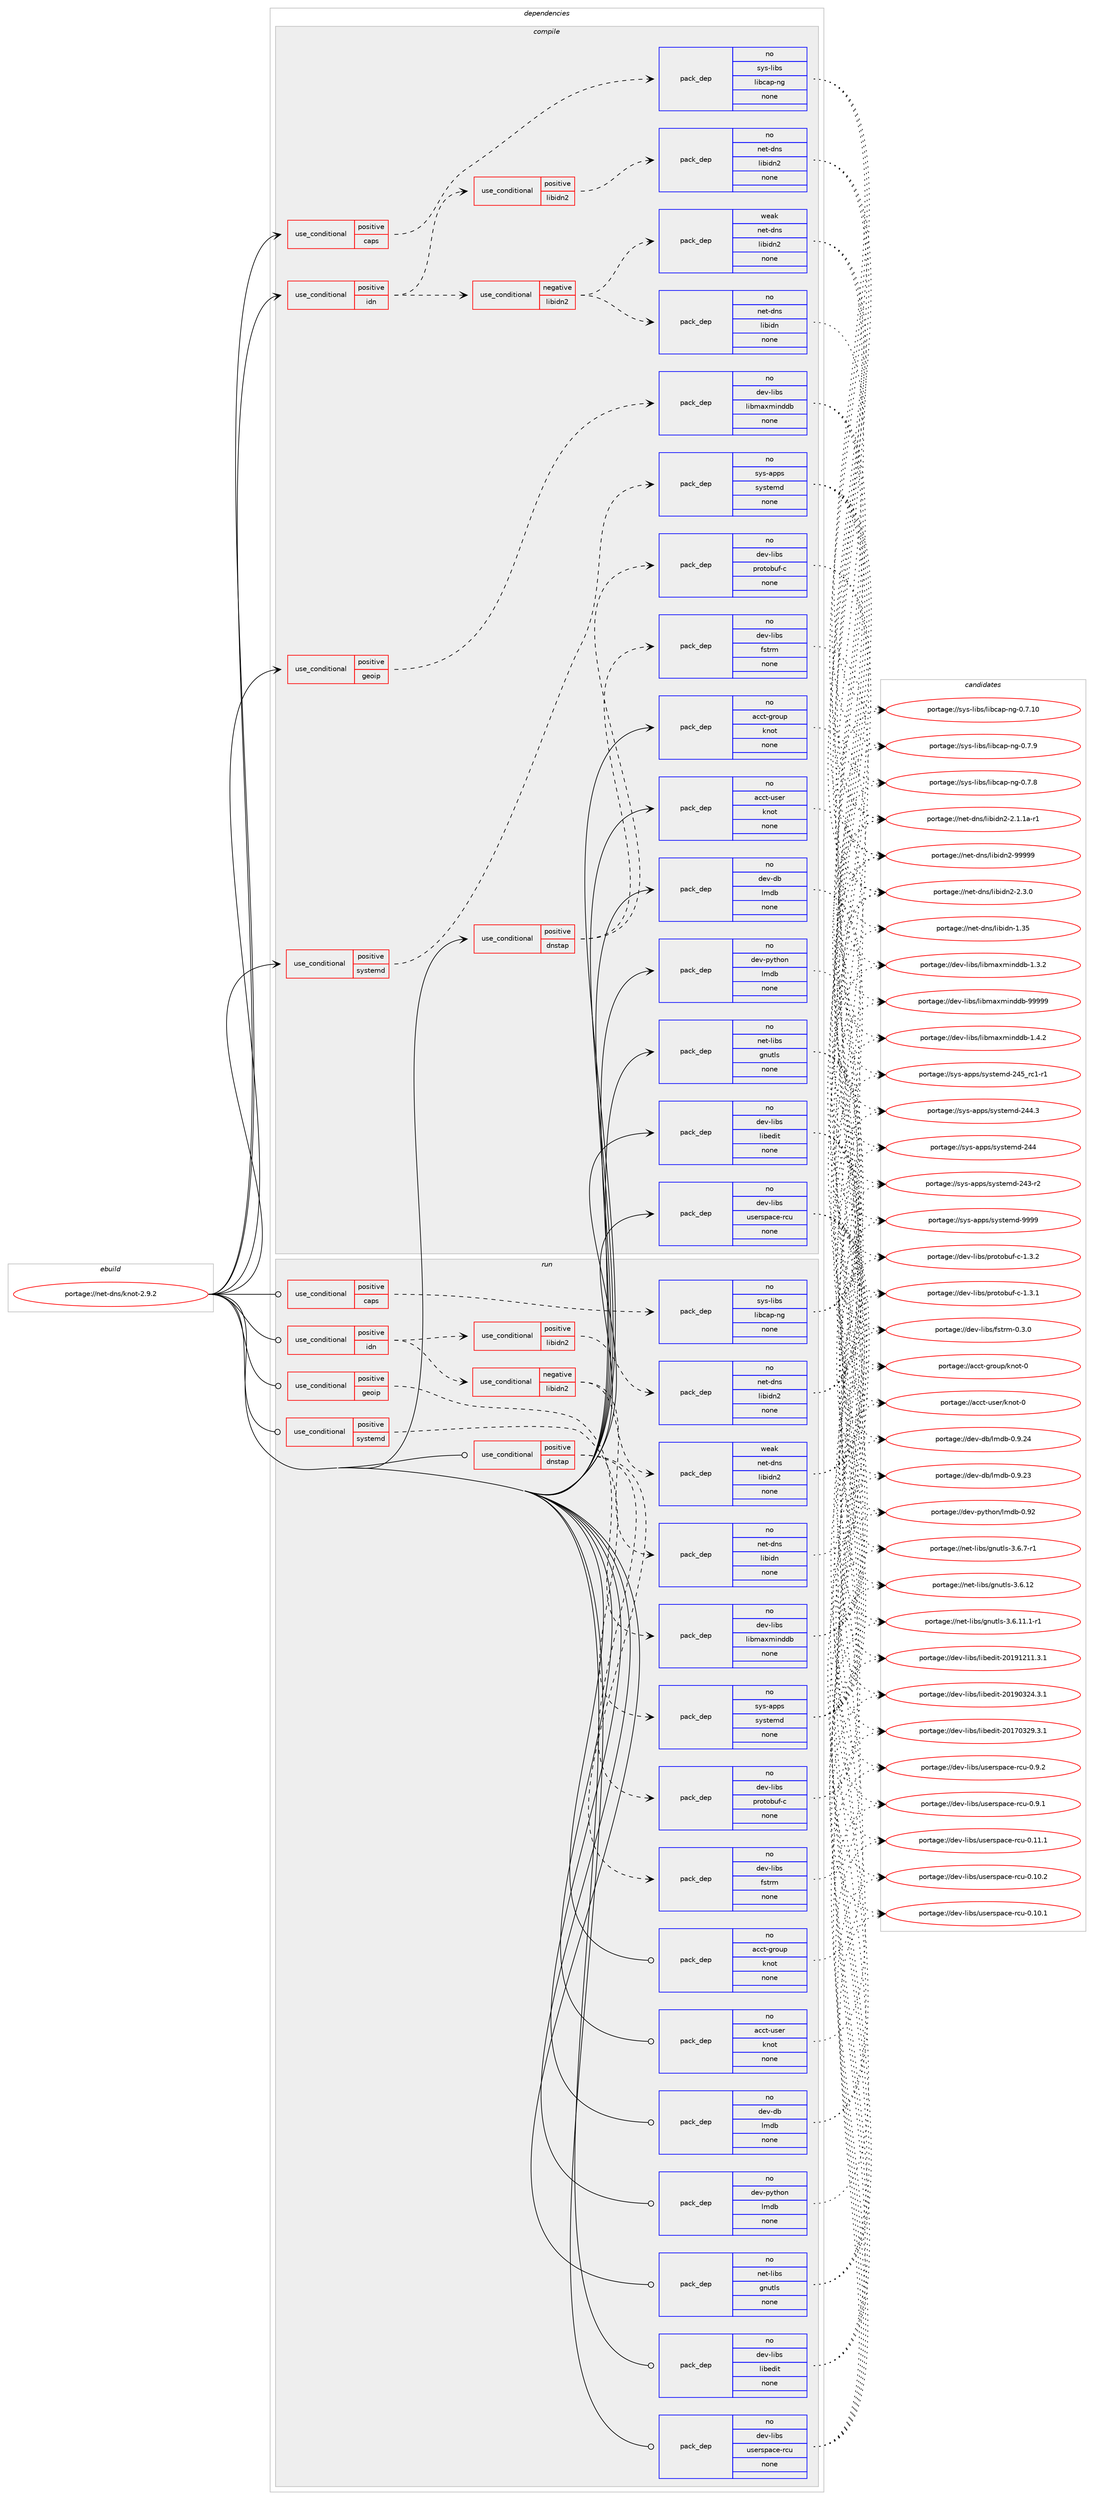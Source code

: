 digraph prolog {

# *************
# Graph options
# *************

newrank=true;
concentrate=true;
compound=true;
graph [rankdir=LR,fontname=Helvetica,fontsize=10,ranksep=1.5];#, ranksep=2.5, nodesep=0.2];
edge  [arrowhead=vee];
node  [fontname=Helvetica,fontsize=10];

# **********
# The ebuild
# **********

subgraph cluster_leftcol {
color=gray;
rank=same;
label=<<i>ebuild</i>>;
id [label="portage://net-dns/knot-2.9.2", color=red, width=4, href="../net-dns/knot-2.9.2.svg"];
}

# ****************
# The dependencies
# ****************

subgraph cluster_midcol {
color=gray;
label=<<i>dependencies</i>>;
subgraph cluster_compile {
fillcolor="#eeeeee";
style=filled;
label=<<i>compile</i>>;
subgraph cond22772 {
dependency99898 [label=<<TABLE BORDER="0" CELLBORDER="1" CELLSPACING="0" CELLPADDING="4"><TR><TD ROWSPAN="3" CELLPADDING="10">use_conditional</TD></TR><TR><TD>positive</TD></TR><TR><TD>caps</TD></TR></TABLE>>, shape=none, color=red];
subgraph pack75272 {
dependency99899 [label=<<TABLE BORDER="0" CELLBORDER="1" CELLSPACING="0" CELLPADDING="4" WIDTH="220"><TR><TD ROWSPAN="6" CELLPADDING="30">pack_dep</TD></TR><TR><TD WIDTH="110">no</TD></TR><TR><TD>sys-libs</TD></TR><TR><TD>libcap-ng</TD></TR><TR><TD>none</TD></TR><TR><TD></TD></TR></TABLE>>, shape=none, color=blue];
}
dependency99898:e -> dependency99899:w [weight=20,style="dashed",arrowhead="vee"];
}
id:e -> dependency99898:w [weight=20,style="solid",arrowhead="vee"];
subgraph cond22773 {
dependency99900 [label=<<TABLE BORDER="0" CELLBORDER="1" CELLSPACING="0" CELLPADDING="4"><TR><TD ROWSPAN="3" CELLPADDING="10">use_conditional</TD></TR><TR><TD>positive</TD></TR><TR><TD>dnstap</TD></TR></TABLE>>, shape=none, color=red];
subgraph pack75273 {
dependency99901 [label=<<TABLE BORDER="0" CELLBORDER="1" CELLSPACING="0" CELLPADDING="4" WIDTH="220"><TR><TD ROWSPAN="6" CELLPADDING="30">pack_dep</TD></TR><TR><TD WIDTH="110">no</TD></TR><TR><TD>dev-libs</TD></TR><TR><TD>fstrm</TD></TR><TR><TD>none</TD></TR><TR><TD></TD></TR></TABLE>>, shape=none, color=blue];
}
dependency99900:e -> dependency99901:w [weight=20,style="dashed",arrowhead="vee"];
subgraph pack75274 {
dependency99902 [label=<<TABLE BORDER="0" CELLBORDER="1" CELLSPACING="0" CELLPADDING="4" WIDTH="220"><TR><TD ROWSPAN="6" CELLPADDING="30">pack_dep</TD></TR><TR><TD WIDTH="110">no</TD></TR><TR><TD>dev-libs</TD></TR><TR><TD>protobuf-c</TD></TR><TR><TD>none</TD></TR><TR><TD></TD></TR></TABLE>>, shape=none, color=blue];
}
dependency99900:e -> dependency99902:w [weight=20,style="dashed",arrowhead="vee"];
}
id:e -> dependency99900:w [weight=20,style="solid",arrowhead="vee"];
subgraph cond22774 {
dependency99903 [label=<<TABLE BORDER="0" CELLBORDER="1" CELLSPACING="0" CELLPADDING="4"><TR><TD ROWSPAN="3" CELLPADDING="10">use_conditional</TD></TR><TR><TD>positive</TD></TR><TR><TD>geoip</TD></TR></TABLE>>, shape=none, color=red];
subgraph pack75275 {
dependency99904 [label=<<TABLE BORDER="0" CELLBORDER="1" CELLSPACING="0" CELLPADDING="4" WIDTH="220"><TR><TD ROWSPAN="6" CELLPADDING="30">pack_dep</TD></TR><TR><TD WIDTH="110">no</TD></TR><TR><TD>dev-libs</TD></TR><TR><TD>libmaxminddb</TD></TR><TR><TD>none</TD></TR><TR><TD></TD></TR></TABLE>>, shape=none, color=blue];
}
dependency99903:e -> dependency99904:w [weight=20,style="dashed",arrowhead="vee"];
}
id:e -> dependency99903:w [weight=20,style="solid",arrowhead="vee"];
subgraph cond22775 {
dependency99905 [label=<<TABLE BORDER="0" CELLBORDER="1" CELLSPACING="0" CELLPADDING="4"><TR><TD ROWSPAN="3" CELLPADDING="10">use_conditional</TD></TR><TR><TD>positive</TD></TR><TR><TD>idn</TD></TR></TABLE>>, shape=none, color=red];
subgraph cond22776 {
dependency99906 [label=<<TABLE BORDER="0" CELLBORDER="1" CELLSPACING="0" CELLPADDING="4"><TR><TD ROWSPAN="3" CELLPADDING="10">use_conditional</TD></TR><TR><TD>negative</TD></TR><TR><TD>libidn2</TD></TR></TABLE>>, shape=none, color=red];
subgraph pack75276 {
dependency99907 [label=<<TABLE BORDER="0" CELLBORDER="1" CELLSPACING="0" CELLPADDING="4" WIDTH="220"><TR><TD ROWSPAN="6" CELLPADDING="30">pack_dep</TD></TR><TR><TD WIDTH="110">no</TD></TR><TR><TD>net-dns</TD></TR><TR><TD>libidn</TD></TR><TR><TD>none</TD></TR><TR><TD></TD></TR></TABLE>>, shape=none, color=blue];
}
dependency99906:e -> dependency99907:w [weight=20,style="dashed",arrowhead="vee"];
subgraph pack75277 {
dependency99908 [label=<<TABLE BORDER="0" CELLBORDER="1" CELLSPACING="0" CELLPADDING="4" WIDTH="220"><TR><TD ROWSPAN="6" CELLPADDING="30">pack_dep</TD></TR><TR><TD WIDTH="110">weak</TD></TR><TR><TD>net-dns</TD></TR><TR><TD>libidn2</TD></TR><TR><TD>none</TD></TR><TR><TD></TD></TR></TABLE>>, shape=none, color=blue];
}
dependency99906:e -> dependency99908:w [weight=20,style="dashed",arrowhead="vee"];
}
dependency99905:e -> dependency99906:w [weight=20,style="dashed",arrowhead="vee"];
subgraph cond22777 {
dependency99909 [label=<<TABLE BORDER="0" CELLBORDER="1" CELLSPACING="0" CELLPADDING="4"><TR><TD ROWSPAN="3" CELLPADDING="10">use_conditional</TD></TR><TR><TD>positive</TD></TR><TR><TD>libidn2</TD></TR></TABLE>>, shape=none, color=red];
subgraph pack75278 {
dependency99910 [label=<<TABLE BORDER="0" CELLBORDER="1" CELLSPACING="0" CELLPADDING="4" WIDTH="220"><TR><TD ROWSPAN="6" CELLPADDING="30">pack_dep</TD></TR><TR><TD WIDTH="110">no</TD></TR><TR><TD>net-dns</TD></TR><TR><TD>libidn2</TD></TR><TR><TD>none</TD></TR><TR><TD></TD></TR></TABLE>>, shape=none, color=blue];
}
dependency99909:e -> dependency99910:w [weight=20,style="dashed",arrowhead="vee"];
}
dependency99905:e -> dependency99909:w [weight=20,style="dashed",arrowhead="vee"];
}
id:e -> dependency99905:w [weight=20,style="solid",arrowhead="vee"];
subgraph cond22778 {
dependency99911 [label=<<TABLE BORDER="0" CELLBORDER="1" CELLSPACING="0" CELLPADDING="4"><TR><TD ROWSPAN="3" CELLPADDING="10">use_conditional</TD></TR><TR><TD>positive</TD></TR><TR><TD>systemd</TD></TR></TABLE>>, shape=none, color=red];
subgraph pack75279 {
dependency99912 [label=<<TABLE BORDER="0" CELLBORDER="1" CELLSPACING="0" CELLPADDING="4" WIDTH="220"><TR><TD ROWSPAN="6" CELLPADDING="30">pack_dep</TD></TR><TR><TD WIDTH="110">no</TD></TR><TR><TD>sys-apps</TD></TR><TR><TD>systemd</TD></TR><TR><TD>none</TD></TR><TR><TD></TD></TR></TABLE>>, shape=none, color=blue];
}
dependency99911:e -> dependency99912:w [weight=20,style="dashed",arrowhead="vee"];
}
id:e -> dependency99911:w [weight=20,style="solid",arrowhead="vee"];
subgraph pack75280 {
dependency99913 [label=<<TABLE BORDER="0" CELLBORDER="1" CELLSPACING="0" CELLPADDING="4" WIDTH="220"><TR><TD ROWSPAN="6" CELLPADDING="30">pack_dep</TD></TR><TR><TD WIDTH="110">no</TD></TR><TR><TD>acct-group</TD></TR><TR><TD>knot</TD></TR><TR><TD>none</TD></TR><TR><TD></TD></TR></TABLE>>, shape=none, color=blue];
}
id:e -> dependency99913:w [weight=20,style="solid",arrowhead="vee"];
subgraph pack75281 {
dependency99914 [label=<<TABLE BORDER="0" CELLBORDER="1" CELLSPACING="0" CELLPADDING="4" WIDTH="220"><TR><TD ROWSPAN="6" CELLPADDING="30">pack_dep</TD></TR><TR><TD WIDTH="110">no</TD></TR><TR><TD>acct-user</TD></TR><TR><TD>knot</TD></TR><TR><TD>none</TD></TR><TR><TD></TD></TR></TABLE>>, shape=none, color=blue];
}
id:e -> dependency99914:w [weight=20,style="solid",arrowhead="vee"];
subgraph pack75282 {
dependency99915 [label=<<TABLE BORDER="0" CELLBORDER="1" CELLSPACING="0" CELLPADDING="4" WIDTH="220"><TR><TD ROWSPAN="6" CELLPADDING="30">pack_dep</TD></TR><TR><TD WIDTH="110">no</TD></TR><TR><TD>dev-db</TD></TR><TR><TD>lmdb</TD></TR><TR><TD>none</TD></TR><TR><TD></TD></TR></TABLE>>, shape=none, color=blue];
}
id:e -> dependency99915:w [weight=20,style="solid",arrowhead="vee"];
subgraph pack75283 {
dependency99916 [label=<<TABLE BORDER="0" CELLBORDER="1" CELLSPACING="0" CELLPADDING="4" WIDTH="220"><TR><TD ROWSPAN="6" CELLPADDING="30">pack_dep</TD></TR><TR><TD WIDTH="110">no</TD></TR><TR><TD>dev-libs</TD></TR><TR><TD>libedit</TD></TR><TR><TD>none</TD></TR><TR><TD></TD></TR></TABLE>>, shape=none, color=blue];
}
id:e -> dependency99916:w [weight=20,style="solid",arrowhead="vee"];
subgraph pack75284 {
dependency99917 [label=<<TABLE BORDER="0" CELLBORDER="1" CELLSPACING="0" CELLPADDING="4" WIDTH="220"><TR><TD ROWSPAN="6" CELLPADDING="30">pack_dep</TD></TR><TR><TD WIDTH="110">no</TD></TR><TR><TD>dev-libs</TD></TR><TR><TD>userspace-rcu</TD></TR><TR><TD>none</TD></TR><TR><TD></TD></TR></TABLE>>, shape=none, color=blue];
}
id:e -> dependency99917:w [weight=20,style="solid",arrowhead="vee"];
subgraph pack75285 {
dependency99918 [label=<<TABLE BORDER="0" CELLBORDER="1" CELLSPACING="0" CELLPADDING="4" WIDTH="220"><TR><TD ROWSPAN="6" CELLPADDING="30">pack_dep</TD></TR><TR><TD WIDTH="110">no</TD></TR><TR><TD>dev-python</TD></TR><TR><TD>lmdb</TD></TR><TR><TD>none</TD></TR><TR><TD></TD></TR></TABLE>>, shape=none, color=blue];
}
id:e -> dependency99918:w [weight=20,style="solid",arrowhead="vee"];
subgraph pack75286 {
dependency99919 [label=<<TABLE BORDER="0" CELLBORDER="1" CELLSPACING="0" CELLPADDING="4" WIDTH="220"><TR><TD ROWSPAN="6" CELLPADDING="30">pack_dep</TD></TR><TR><TD WIDTH="110">no</TD></TR><TR><TD>net-libs</TD></TR><TR><TD>gnutls</TD></TR><TR><TD>none</TD></TR><TR><TD></TD></TR></TABLE>>, shape=none, color=blue];
}
id:e -> dependency99919:w [weight=20,style="solid",arrowhead="vee"];
}
subgraph cluster_compileandrun {
fillcolor="#eeeeee";
style=filled;
label=<<i>compile and run</i>>;
}
subgraph cluster_run {
fillcolor="#eeeeee";
style=filled;
label=<<i>run</i>>;
subgraph cond22779 {
dependency99920 [label=<<TABLE BORDER="0" CELLBORDER="1" CELLSPACING="0" CELLPADDING="4"><TR><TD ROWSPAN="3" CELLPADDING="10">use_conditional</TD></TR><TR><TD>positive</TD></TR><TR><TD>caps</TD></TR></TABLE>>, shape=none, color=red];
subgraph pack75287 {
dependency99921 [label=<<TABLE BORDER="0" CELLBORDER="1" CELLSPACING="0" CELLPADDING="4" WIDTH="220"><TR><TD ROWSPAN="6" CELLPADDING="30">pack_dep</TD></TR><TR><TD WIDTH="110">no</TD></TR><TR><TD>sys-libs</TD></TR><TR><TD>libcap-ng</TD></TR><TR><TD>none</TD></TR><TR><TD></TD></TR></TABLE>>, shape=none, color=blue];
}
dependency99920:e -> dependency99921:w [weight=20,style="dashed",arrowhead="vee"];
}
id:e -> dependency99920:w [weight=20,style="solid",arrowhead="odot"];
subgraph cond22780 {
dependency99922 [label=<<TABLE BORDER="0" CELLBORDER="1" CELLSPACING="0" CELLPADDING="4"><TR><TD ROWSPAN="3" CELLPADDING="10">use_conditional</TD></TR><TR><TD>positive</TD></TR><TR><TD>dnstap</TD></TR></TABLE>>, shape=none, color=red];
subgraph pack75288 {
dependency99923 [label=<<TABLE BORDER="0" CELLBORDER="1" CELLSPACING="0" CELLPADDING="4" WIDTH="220"><TR><TD ROWSPAN="6" CELLPADDING="30">pack_dep</TD></TR><TR><TD WIDTH="110">no</TD></TR><TR><TD>dev-libs</TD></TR><TR><TD>fstrm</TD></TR><TR><TD>none</TD></TR><TR><TD></TD></TR></TABLE>>, shape=none, color=blue];
}
dependency99922:e -> dependency99923:w [weight=20,style="dashed",arrowhead="vee"];
subgraph pack75289 {
dependency99924 [label=<<TABLE BORDER="0" CELLBORDER="1" CELLSPACING="0" CELLPADDING="4" WIDTH="220"><TR><TD ROWSPAN="6" CELLPADDING="30">pack_dep</TD></TR><TR><TD WIDTH="110">no</TD></TR><TR><TD>dev-libs</TD></TR><TR><TD>protobuf-c</TD></TR><TR><TD>none</TD></TR><TR><TD></TD></TR></TABLE>>, shape=none, color=blue];
}
dependency99922:e -> dependency99924:w [weight=20,style="dashed",arrowhead="vee"];
}
id:e -> dependency99922:w [weight=20,style="solid",arrowhead="odot"];
subgraph cond22781 {
dependency99925 [label=<<TABLE BORDER="0" CELLBORDER="1" CELLSPACING="0" CELLPADDING="4"><TR><TD ROWSPAN="3" CELLPADDING="10">use_conditional</TD></TR><TR><TD>positive</TD></TR><TR><TD>geoip</TD></TR></TABLE>>, shape=none, color=red];
subgraph pack75290 {
dependency99926 [label=<<TABLE BORDER="0" CELLBORDER="1" CELLSPACING="0" CELLPADDING="4" WIDTH="220"><TR><TD ROWSPAN="6" CELLPADDING="30">pack_dep</TD></TR><TR><TD WIDTH="110">no</TD></TR><TR><TD>dev-libs</TD></TR><TR><TD>libmaxminddb</TD></TR><TR><TD>none</TD></TR><TR><TD></TD></TR></TABLE>>, shape=none, color=blue];
}
dependency99925:e -> dependency99926:w [weight=20,style="dashed",arrowhead="vee"];
}
id:e -> dependency99925:w [weight=20,style="solid",arrowhead="odot"];
subgraph cond22782 {
dependency99927 [label=<<TABLE BORDER="0" CELLBORDER="1" CELLSPACING="0" CELLPADDING="4"><TR><TD ROWSPAN="3" CELLPADDING="10">use_conditional</TD></TR><TR><TD>positive</TD></TR><TR><TD>idn</TD></TR></TABLE>>, shape=none, color=red];
subgraph cond22783 {
dependency99928 [label=<<TABLE BORDER="0" CELLBORDER="1" CELLSPACING="0" CELLPADDING="4"><TR><TD ROWSPAN="3" CELLPADDING="10">use_conditional</TD></TR><TR><TD>negative</TD></TR><TR><TD>libidn2</TD></TR></TABLE>>, shape=none, color=red];
subgraph pack75291 {
dependency99929 [label=<<TABLE BORDER="0" CELLBORDER="1" CELLSPACING="0" CELLPADDING="4" WIDTH="220"><TR><TD ROWSPAN="6" CELLPADDING="30">pack_dep</TD></TR><TR><TD WIDTH="110">no</TD></TR><TR><TD>net-dns</TD></TR><TR><TD>libidn</TD></TR><TR><TD>none</TD></TR><TR><TD></TD></TR></TABLE>>, shape=none, color=blue];
}
dependency99928:e -> dependency99929:w [weight=20,style="dashed",arrowhead="vee"];
subgraph pack75292 {
dependency99930 [label=<<TABLE BORDER="0" CELLBORDER="1" CELLSPACING="0" CELLPADDING="4" WIDTH="220"><TR><TD ROWSPAN="6" CELLPADDING="30">pack_dep</TD></TR><TR><TD WIDTH="110">weak</TD></TR><TR><TD>net-dns</TD></TR><TR><TD>libidn2</TD></TR><TR><TD>none</TD></TR><TR><TD></TD></TR></TABLE>>, shape=none, color=blue];
}
dependency99928:e -> dependency99930:w [weight=20,style="dashed",arrowhead="vee"];
}
dependency99927:e -> dependency99928:w [weight=20,style="dashed",arrowhead="vee"];
subgraph cond22784 {
dependency99931 [label=<<TABLE BORDER="0" CELLBORDER="1" CELLSPACING="0" CELLPADDING="4"><TR><TD ROWSPAN="3" CELLPADDING="10">use_conditional</TD></TR><TR><TD>positive</TD></TR><TR><TD>libidn2</TD></TR></TABLE>>, shape=none, color=red];
subgraph pack75293 {
dependency99932 [label=<<TABLE BORDER="0" CELLBORDER="1" CELLSPACING="0" CELLPADDING="4" WIDTH="220"><TR><TD ROWSPAN="6" CELLPADDING="30">pack_dep</TD></TR><TR><TD WIDTH="110">no</TD></TR><TR><TD>net-dns</TD></TR><TR><TD>libidn2</TD></TR><TR><TD>none</TD></TR><TR><TD></TD></TR></TABLE>>, shape=none, color=blue];
}
dependency99931:e -> dependency99932:w [weight=20,style="dashed",arrowhead="vee"];
}
dependency99927:e -> dependency99931:w [weight=20,style="dashed",arrowhead="vee"];
}
id:e -> dependency99927:w [weight=20,style="solid",arrowhead="odot"];
subgraph cond22785 {
dependency99933 [label=<<TABLE BORDER="0" CELLBORDER="1" CELLSPACING="0" CELLPADDING="4"><TR><TD ROWSPAN="3" CELLPADDING="10">use_conditional</TD></TR><TR><TD>positive</TD></TR><TR><TD>systemd</TD></TR></TABLE>>, shape=none, color=red];
subgraph pack75294 {
dependency99934 [label=<<TABLE BORDER="0" CELLBORDER="1" CELLSPACING="0" CELLPADDING="4" WIDTH="220"><TR><TD ROWSPAN="6" CELLPADDING="30">pack_dep</TD></TR><TR><TD WIDTH="110">no</TD></TR><TR><TD>sys-apps</TD></TR><TR><TD>systemd</TD></TR><TR><TD>none</TD></TR><TR><TD></TD></TR></TABLE>>, shape=none, color=blue];
}
dependency99933:e -> dependency99934:w [weight=20,style="dashed",arrowhead="vee"];
}
id:e -> dependency99933:w [weight=20,style="solid",arrowhead="odot"];
subgraph pack75295 {
dependency99935 [label=<<TABLE BORDER="0" CELLBORDER="1" CELLSPACING="0" CELLPADDING="4" WIDTH="220"><TR><TD ROWSPAN="6" CELLPADDING="30">pack_dep</TD></TR><TR><TD WIDTH="110">no</TD></TR><TR><TD>acct-group</TD></TR><TR><TD>knot</TD></TR><TR><TD>none</TD></TR><TR><TD></TD></TR></TABLE>>, shape=none, color=blue];
}
id:e -> dependency99935:w [weight=20,style="solid",arrowhead="odot"];
subgraph pack75296 {
dependency99936 [label=<<TABLE BORDER="0" CELLBORDER="1" CELLSPACING="0" CELLPADDING="4" WIDTH="220"><TR><TD ROWSPAN="6" CELLPADDING="30">pack_dep</TD></TR><TR><TD WIDTH="110">no</TD></TR><TR><TD>acct-user</TD></TR><TR><TD>knot</TD></TR><TR><TD>none</TD></TR><TR><TD></TD></TR></TABLE>>, shape=none, color=blue];
}
id:e -> dependency99936:w [weight=20,style="solid",arrowhead="odot"];
subgraph pack75297 {
dependency99937 [label=<<TABLE BORDER="0" CELLBORDER="1" CELLSPACING="0" CELLPADDING="4" WIDTH="220"><TR><TD ROWSPAN="6" CELLPADDING="30">pack_dep</TD></TR><TR><TD WIDTH="110">no</TD></TR><TR><TD>dev-db</TD></TR><TR><TD>lmdb</TD></TR><TR><TD>none</TD></TR><TR><TD></TD></TR></TABLE>>, shape=none, color=blue];
}
id:e -> dependency99937:w [weight=20,style="solid",arrowhead="odot"];
subgraph pack75298 {
dependency99938 [label=<<TABLE BORDER="0" CELLBORDER="1" CELLSPACING="0" CELLPADDING="4" WIDTH="220"><TR><TD ROWSPAN="6" CELLPADDING="30">pack_dep</TD></TR><TR><TD WIDTH="110">no</TD></TR><TR><TD>dev-libs</TD></TR><TR><TD>libedit</TD></TR><TR><TD>none</TD></TR><TR><TD></TD></TR></TABLE>>, shape=none, color=blue];
}
id:e -> dependency99938:w [weight=20,style="solid",arrowhead="odot"];
subgraph pack75299 {
dependency99939 [label=<<TABLE BORDER="0" CELLBORDER="1" CELLSPACING="0" CELLPADDING="4" WIDTH="220"><TR><TD ROWSPAN="6" CELLPADDING="30">pack_dep</TD></TR><TR><TD WIDTH="110">no</TD></TR><TR><TD>dev-libs</TD></TR><TR><TD>userspace-rcu</TD></TR><TR><TD>none</TD></TR><TR><TD></TD></TR></TABLE>>, shape=none, color=blue];
}
id:e -> dependency99939:w [weight=20,style="solid",arrowhead="odot"];
subgraph pack75300 {
dependency99940 [label=<<TABLE BORDER="0" CELLBORDER="1" CELLSPACING="0" CELLPADDING="4" WIDTH="220"><TR><TD ROWSPAN="6" CELLPADDING="30">pack_dep</TD></TR><TR><TD WIDTH="110">no</TD></TR><TR><TD>dev-python</TD></TR><TR><TD>lmdb</TD></TR><TR><TD>none</TD></TR><TR><TD></TD></TR></TABLE>>, shape=none, color=blue];
}
id:e -> dependency99940:w [weight=20,style="solid",arrowhead="odot"];
subgraph pack75301 {
dependency99941 [label=<<TABLE BORDER="0" CELLBORDER="1" CELLSPACING="0" CELLPADDING="4" WIDTH="220"><TR><TD ROWSPAN="6" CELLPADDING="30">pack_dep</TD></TR><TR><TD WIDTH="110">no</TD></TR><TR><TD>net-libs</TD></TR><TR><TD>gnutls</TD></TR><TR><TD>none</TD></TR><TR><TD></TD></TR></TABLE>>, shape=none, color=blue];
}
id:e -> dependency99941:w [weight=20,style="solid",arrowhead="odot"];
}
}

# **************
# The candidates
# **************

subgraph cluster_choices {
rank=same;
color=gray;
label=<<i>candidates</i>>;

subgraph choice75272 {
color=black;
nodesep=1;
choice11512111545108105981154710810598999711245110103454846554657 [label="portage://sys-libs/libcap-ng-0.7.9", color=red, width=4,href="../sys-libs/libcap-ng-0.7.9.svg"];
choice11512111545108105981154710810598999711245110103454846554656 [label="portage://sys-libs/libcap-ng-0.7.8", color=red, width=4,href="../sys-libs/libcap-ng-0.7.8.svg"];
choice1151211154510810598115471081059899971124511010345484655464948 [label="portage://sys-libs/libcap-ng-0.7.10", color=red, width=4,href="../sys-libs/libcap-ng-0.7.10.svg"];
dependency99899:e -> choice11512111545108105981154710810598999711245110103454846554657:w [style=dotted,weight="100"];
dependency99899:e -> choice11512111545108105981154710810598999711245110103454846554656:w [style=dotted,weight="100"];
dependency99899:e -> choice1151211154510810598115471081059899971124511010345484655464948:w [style=dotted,weight="100"];
}
subgraph choice75273 {
color=black;
nodesep=1;
choice100101118451081059811547102115116114109454846514648 [label="portage://dev-libs/fstrm-0.3.0", color=red, width=4,href="../dev-libs/fstrm-0.3.0.svg"];
dependency99901:e -> choice100101118451081059811547102115116114109454846514648:w [style=dotted,weight="100"];
}
subgraph choice75274 {
color=black;
nodesep=1;
choice100101118451081059811547112114111116111981171024599454946514650 [label="portage://dev-libs/protobuf-c-1.3.2", color=red, width=4,href="../dev-libs/protobuf-c-1.3.2.svg"];
choice100101118451081059811547112114111116111981171024599454946514649 [label="portage://dev-libs/protobuf-c-1.3.1", color=red, width=4,href="../dev-libs/protobuf-c-1.3.1.svg"];
dependency99902:e -> choice100101118451081059811547112114111116111981171024599454946514650:w [style=dotted,weight="100"];
dependency99902:e -> choice100101118451081059811547112114111116111981171024599454946514649:w [style=dotted,weight="100"];
}
subgraph choice75275 {
color=black;
nodesep=1;
choice100101118451081059811547108105981099712010910511010010098455757575757 [label="portage://dev-libs/libmaxminddb-99999", color=red, width=4,href="../dev-libs/libmaxminddb-99999.svg"];
choice100101118451081059811547108105981099712010910511010010098454946524650 [label="portage://dev-libs/libmaxminddb-1.4.2", color=red, width=4,href="../dev-libs/libmaxminddb-1.4.2.svg"];
choice100101118451081059811547108105981099712010910511010010098454946514650 [label="portage://dev-libs/libmaxminddb-1.3.2", color=red, width=4,href="../dev-libs/libmaxminddb-1.3.2.svg"];
dependency99904:e -> choice100101118451081059811547108105981099712010910511010010098455757575757:w [style=dotted,weight="100"];
dependency99904:e -> choice100101118451081059811547108105981099712010910511010010098454946524650:w [style=dotted,weight="100"];
dependency99904:e -> choice100101118451081059811547108105981099712010910511010010098454946514650:w [style=dotted,weight="100"];
}
subgraph choice75276 {
color=black;
nodesep=1;
choice1101011164510011011547108105981051001104549465153 [label="portage://net-dns/libidn-1.35", color=red, width=4,href="../net-dns/libidn-1.35.svg"];
dependency99907:e -> choice1101011164510011011547108105981051001104549465153:w [style=dotted,weight="100"];
}
subgraph choice75277 {
color=black;
nodesep=1;
choice11010111645100110115471081059810510011050455757575757 [label="portage://net-dns/libidn2-99999", color=red, width=4,href="../net-dns/libidn2-99999.svg"];
choice11010111645100110115471081059810510011050455046514648 [label="portage://net-dns/libidn2-2.3.0", color=red, width=4,href="../net-dns/libidn2-2.3.0.svg"];
choice11010111645100110115471081059810510011050455046494649974511449 [label="portage://net-dns/libidn2-2.1.1a-r1", color=red, width=4,href="../net-dns/libidn2-2.1.1a-r1.svg"];
dependency99908:e -> choice11010111645100110115471081059810510011050455757575757:w [style=dotted,weight="100"];
dependency99908:e -> choice11010111645100110115471081059810510011050455046514648:w [style=dotted,weight="100"];
dependency99908:e -> choice11010111645100110115471081059810510011050455046494649974511449:w [style=dotted,weight="100"];
}
subgraph choice75278 {
color=black;
nodesep=1;
choice11010111645100110115471081059810510011050455757575757 [label="portage://net-dns/libidn2-99999", color=red, width=4,href="../net-dns/libidn2-99999.svg"];
choice11010111645100110115471081059810510011050455046514648 [label="portage://net-dns/libidn2-2.3.0", color=red, width=4,href="../net-dns/libidn2-2.3.0.svg"];
choice11010111645100110115471081059810510011050455046494649974511449 [label="portage://net-dns/libidn2-2.1.1a-r1", color=red, width=4,href="../net-dns/libidn2-2.1.1a-r1.svg"];
dependency99910:e -> choice11010111645100110115471081059810510011050455757575757:w [style=dotted,weight="100"];
dependency99910:e -> choice11010111645100110115471081059810510011050455046514648:w [style=dotted,weight="100"];
dependency99910:e -> choice11010111645100110115471081059810510011050455046494649974511449:w [style=dotted,weight="100"];
}
subgraph choice75279 {
color=black;
nodesep=1;
choice1151211154597112112115471151211151161011091004557575757 [label="portage://sys-apps/systemd-9999", color=red, width=4,href="../sys-apps/systemd-9999.svg"];
choice115121115459711211211547115121115116101109100455052539511499494511449 [label="portage://sys-apps/systemd-245_rc1-r1", color=red, width=4,href="../sys-apps/systemd-245_rc1-r1.svg"];
choice115121115459711211211547115121115116101109100455052524651 [label="portage://sys-apps/systemd-244.3", color=red, width=4,href="../sys-apps/systemd-244.3.svg"];
choice11512111545971121121154711512111511610110910045505252 [label="portage://sys-apps/systemd-244", color=red, width=4,href="../sys-apps/systemd-244.svg"];
choice115121115459711211211547115121115116101109100455052514511450 [label="portage://sys-apps/systemd-243-r2", color=red, width=4,href="../sys-apps/systemd-243-r2.svg"];
dependency99912:e -> choice1151211154597112112115471151211151161011091004557575757:w [style=dotted,weight="100"];
dependency99912:e -> choice115121115459711211211547115121115116101109100455052539511499494511449:w [style=dotted,weight="100"];
dependency99912:e -> choice115121115459711211211547115121115116101109100455052524651:w [style=dotted,weight="100"];
dependency99912:e -> choice11512111545971121121154711512111511610110910045505252:w [style=dotted,weight="100"];
dependency99912:e -> choice115121115459711211211547115121115116101109100455052514511450:w [style=dotted,weight="100"];
}
subgraph choice75280 {
color=black;
nodesep=1;
choice97999911645103114111117112471071101111164548 [label="portage://acct-group/knot-0", color=red, width=4,href="../acct-group/knot-0.svg"];
dependency99913:e -> choice97999911645103114111117112471071101111164548:w [style=dotted,weight="100"];
}
subgraph choice75281 {
color=black;
nodesep=1;
choice97999911645117115101114471071101111164548 [label="portage://acct-user/knot-0", color=red, width=4,href="../acct-user/knot-0.svg"];
dependency99914:e -> choice97999911645117115101114471071101111164548:w [style=dotted,weight="100"];
}
subgraph choice75282 {
color=black;
nodesep=1;
choice1001011184510098471081091009845484657465052 [label="portage://dev-db/lmdb-0.9.24", color=red, width=4,href="../dev-db/lmdb-0.9.24.svg"];
choice1001011184510098471081091009845484657465051 [label="portage://dev-db/lmdb-0.9.23", color=red, width=4,href="../dev-db/lmdb-0.9.23.svg"];
dependency99915:e -> choice1001011184510098471081091009845484657465052:w [style=dotted,weight="100"];
dependency99915:e -> choice1001011184510098471081091009845484657465051:w [style=dotted,weight="100"];
}
subgraph choice75283 {
color=black;
nodesep=1;
choice1001011184510810598115471081059810110010511645504849574950494946514649 [label="portage://dev-libs/libedit-20191211.3.1", color=red, width=4,href="../dev-libs/libedit-20191211.3.1.svg"];
choice1001011184510810598115471081059810110010511645504849574851505246514649 [label="portage://dev-libs/libedit-20190324.3.1", color=red, width=4,href="../dev-libs/libedit-20190324.3.1.svg"];
choice1001011184510810598115471081059810110010511645504849554851505746514649 [label="portage://dev-libs/libedit-20170329.3.1", color=red, width=4,href="../dev-libs/libedit-20170329.3.1.svg"];
dependency99916:e -> choice1001011184510810598115471081059810110010511645504849574950494946514649:w [style=dotted,weight="100"];
dependency99916:e -> choice1001011184510810598115471081059810110010511645504849574851505246514649:w [style=dotted,weight="100"];
dependency99916:e -> choice1001011184510810598115471081059810110010511645504849554851505746514649:w [style=dotted,weight="100"];
}
subgraph choice75284 {
color=black;
nodesep=1;
choice10010111845108105981154711711510111411511297991014511499117454846574650 [label="portage://dev-libs/userspace-rcu-0.9.2", color=red, width=4,href="../dev-libs/userspace-rcu-0.9.2.svg"];
choice10010111845108105981154711711510111411511297991014511499117454846574649 [label="portage://dev-libs/userspace-rcu-0.9.1", color=red, width=4,href="../dev-libs/userspace-rcu-0.9.1.svg"];
choice1001011184510810598115471171151011141151129799101451149911745484649494649 [label="portage://dev-libs/userspace-rcu-0.11.1", color=red, width=4,href="../dev-libs/userspace-rcu-0.11.1.svg"];
choice1001011184510810598115471171151011141151129799101451149911745484649484650 [label="portage://dev-libs/userspace-rcu-0.10.2", color=red, width=4,href="../dev-libs/userspace-rcu-0.10.2.svg"];
choice1001011184510810598115471171151011141151129799101451149911745484649484649 [label="portage://dev-libs/userspace-rcu-0.10.1", color=red, width=4,href="../dev-libs/userspace-rcu-0.10.1.svg"];
dependency99917:e -> choice10010111845108105981154711711510111411511297991014511499117454846574650:w [style=dotted,weight="100"];
dependency99917:e -> choice10010111845108105981154711711510111411511297991014511499117454846574649:w [style=dotted,weight="100"];
dependency99917:e -> choice1001011184510810598115471171151011141151129799101451149911745484649494649:w [style=dotted,weight="100"];
dependency99917:e -> choice1001011184510810598115471171151011141151129799101451149911745484649484650:w [style=dotted,weight="100"];
dependency99917:e -> choice1001011184510810598115471171151011141151129799101451149911745484649484649:w [style=dotted,weight="100"];
}
subgraph choice75285 {
color=black;
nodesep=1;
choice1001011184511212111610411111047108109100984548465750 [label="portage://dev-python/lmdb-0.92", color=red, width=4,href="../dev-python/lmdb-0.92.svg"];
dependency99918:e -> choice1001011184511212111610411111047108109100984548465750:w [style=dotted,weight="100"];
}
subgraph choice75286 {
color=black;
nodesep=1;
choice1101011164510810598115471031101171161081154551465446554511449 [label="portage://net-libs/gnutls-3.6.7-r1", color=red, width=4,href="../net-libs/gnutls-3.6.7-r1.svg"];
choice11010111645108105981154710311011711610811545514654464950 [label="portage://net-libs/gnutls-3.6.12", color=red, width=4,href="../net-libs/gnutls-3.6.12.svg"];
choice1101011164510810598115471031101171161081154551465446494946494511449 [label="portage://net-libs/gnutls-3.6.11.1-r1", color=red, width=4,href="../net-libs/gnutls-3.6.11.1-r1.svg"];
dependency99919:e -> choice1101011164510810598115471031101171161081154551465446554511449:w [style=dotted,weight="100"];
dependency99919:e -> choice11010111645108105981154710311011711610811545514654464950:w [style=dotted,weight="100"];
dependency99919:e -> choice1101011164510810598115471031101171161081154551465446494946494511449:w [style=dotted,weight="100"];
}
subgraph choice75287 {
color=black;
nodesep=1;
choice11512111545108105981154710810598999711245110103454846554657 [label="portage://sys-libs/libcap-ng-0.7.9", color=red, width=4,href="../sys-libs/libcap-ng-0.7.9.svg"];
choice11512111545108105981154710810598999711245110103454846554656 [label="portage://sys-libs/libcap-ng-0.7.8", color=red, width=4,href="../sys-libs/libcap-ng-0.7.8.svg"];
choice1151211154510810598115471081059899971124511010345484655464948 [label="portage://sys-libs/libcap-ng-0.7.10", color=red, width=4,href="../sys-libs/libcap-ng-0.7.10.svg"];
dependency99921:e -> choice11512111545108105981154710810598999711245110103454846554657:w [style=dotted,weight="100"];
dependency99921:e -> choice11512111545108105981154710810598999711245110103454846554656:w [style=dotted,weight="100"];
dependency99921:e -> choice1151211154510810598115471081059899971124511010345484655464948:w [style=dotted,weight="100"];
}
subgraph choice75288 {
color=black;
nodesep=1;
choice100101118451081059811547102115116114109454846514648 [label="portage://dev-libs/fstrm-0.3.0", color=red, width=4,href="../dev-libs/fstrm-0.3.0.svg"];
dependency99923:e -> choice100101118451081059811547102115116114109454846514648:w [style=dotted,weight="100"];
}
subgraph choice75289 {
color=black;
nodesep=1;
choice100101118451081059811547112114111116111981171024599454946514650 [label="portage://dev-libs/protobuf-c-1.3.2", color=red, width=4,href="../dev-libs/protobuf-c-1.3.2.svg"];
choice100101118451081059811547112114111116111981171024599454946514649 [label="portage://dev-libs/protobuf-c-1.3.1", color=red, width=4,href="../dev-libs/protobuf-c-1.3.1.svg"];
dependency99924:e -> choice100101118451081059811547112114111116111981171024599454946514650:w [style=dotted,weight="100"];
dependency99924:e -> choice100101118451081059811547112114111116111981171024599454946514649:w [style=dotted,weight="100"];
}
subgraph choice75290 {
color=black;
nodesep=1;
choice100101118451081059811547108105981099712010910511010010098455757575757 [label="portage://dev-libs/libmaxminddb-99999", color=red, width=4,href="../dev-libs/libmaxminddb-99999.svg"];
choice100101118451081059811547108105981099712010910511010010098454946524650 [label="portage://dev-libs/libmaxminddb-1.4.2", color=red, width=4,href="../dev-libs/libmaxminddb-1.4.2.svg"];
choice100101118451081059811547108105981099712010910511010010098454946514650 [label="portage://dev-libs/libmaxminddb-1.3.2", color=red, width=4,href="../dev-libs/libmaxminddb-1.3.2.svg"];
dependency99926:e -> choice100101118451081059811547108105981099712010910511010010098455757575757:w [style=dotted,weight="100"];
dependency99926:e -> choice100101118451081059811547108105981099712010910511010010098454946524650:w [style=dotted,weight="100"];
dependency99926:e -> choice100101118451081059811547108105981099712010910511010010098454946514650:w [style=dotted,weight="100"];
}
subgraph choice75291 {
color=black;
nodesep=1;
choice1101011164510011011547108105981051001104549465153 [label="portage://net-dns/libidn-1.35", color=red, width=4,href="../net-dns/libidn-1.35.svg"];
dependency99929:e -> choice1101011164510011011547108105981051001104549465153:w [style=dotted,weight="100"];
}
subgraph choice75292 {
color=black;
nodesep=1;
choice11010111645100110115471081059810510011050455757575757 [label="portage://net-dns/libidn2-99999", color=red, width=4,href="../net-dns/libidn2-99999.svg"];
choice11010111645100110115471081059810510011050455046514648 [label="portage://net-dns/libidn2-2.3.0", color=red, width=4,href="../net-dns/libidn2-2.3.0.svg"];
choice11010111645100110115471081059810510011050455046494649974511449 [label="portage://net-dns/libidn2-2.1.1a-r1", color=red, width=4,href="../net-dns/libidn2-2.1.1a-r1.svg"];
dependency99930:e -> choice11010111645100110115471081059810510011050455757575757:w [style=dotted,weight="100"];
dependency99930:e -> choice11010111645100110115471081059810510011050455046514648:w [style=dotted,weight="100"];
dependency99930:e -> choice11010111645100110115471081059810510011050455046494649974511449:w [style=dotted,weight="100"];
}
subgraph choice75293 {
color=black;
nodesep=1;
choice11010111645100110115471081059810510011050455757575757 [label="portage://net-dns/libidn2-99999", color=red, width=4,href="../net-dns/libidn2-99999.svg"];
choice11010111645100110115471081059810510011050455046514648 [label="portage://net-dns/libidn2-2.3.0", color=red, width=4,href="../net-dns/libidn2-2.3.0.svg"];
choice11010111645100110115471081059810510011050455046494649974511449 [label="portage://net-dns/libidn2-2.1.1a-r1", color=red, width=4,href="../net-dns/libidn2-2.1.1a-r1.svg"];
dependency99932:e -> choice11010111645100110115471081059810510011050455757575757:w [style=dotted,weight="100"];
dependency99932:e -> choice11010111645100110115471081059810510011050455046514648:w [style=dotted,weight="100"];
dependency99932:e -> choice11010111645100110115471081059810510011050455046494649974511449:w [style=dotted,weight="100"];
}
subgraph choice75294 {
color=black;
nodesep=1;
choice1151211154597112112115471151211151161011091004557575757 [label="portage://sys-apps/systemd-9999", color=red, width=4,href="../sys-apps/systemd-9999.svg"];
choice115121115459711211211547115121115116101109100455052539511499494511449 [label="portage://sys-apps/systemd-245_rc1-r1", color=red, width=4,href="../sys-apps/systemd-245_rc1-r1.svg"];
choice115121115459711211211547115121115116101109100455052524651 [label="portage://sys-apps/systemd-244.3", color=red, width=4,href="../sys-apps/systemd-244.3.svg"];
choice11512111545971121121154711512111511610110910045505252 [label="portage://sys-apps/systemd-244", color=red, width=4,href="../sys-apps/systemd-244.svg"];
choice115121115459711211211547115121115116101109100455052514511450 [label="portage://sys-apps/systemd-243-r2", color=red, width=4,href="../sys-apps/systemd-243-r2.svg"];
dependency99934:e -> choice1151211154597112112115471151211151161011091004557575757:w [style=dotted,weight="100"];
dependency99934:e -> choice115121115459711211211547115121115116101109100455052539511499494511449:w [style=dotted,weight="100"];
dependency99934:e -> choice115121115459711211211547115121115116101109100455052524651:w [style=dotted,weight="100"];
dependency99934:e -> choice11512111545971121121154711512111511610110910045505252:w [style=dotted,weight="100"];
dependency99934:e -> choice115121115459711211211547115121115116101109100455052514511450:w [style=dotted,weight="100"];
}
subgraph choice75295 {
color=black;
nodesep=1;
choice97999911645103114111117112471071101111164548 [label="portage://acct-group/knot-0", color=red, width=4,href="../acct-group/knot-0.svg"];
dependency99935:e -> choice97999911645103114111117112471071101111164548:w [style=dotted,weight="100"];
}
subgraph choice75296 {
color=black;
nodesep=1;
choice97999911645117115101114471071101111164548 [label="portage://acct-user/knot-0", color=red, width=4,href="../acct-user/knot-0.svg"];
dependency99936:e -> choice97999911645117115101114471071101111164548:w [style=dotted,weight="100"];
}
subgraph choice75297 {
color=black;
nodesep=1;
choice1001011184510098471081091009845484657465052 [label="portage://dev-db/lmdb-0.9.24", color=red, width=4,href="../dev-db/lmdb-0.9.24.svg"];
choice1001011184510098471081091009845484657465051 [label="portage://dev-db/lmdb-0.9.23", color=red, width=4,href="../dev-db/lmdb-0.9.23.svg"];
dependency99937:e -> choice1001011184510098471081091009845484657465052:w [style=dotted,weight="100"];
dependency99937:e -> choice1001011184510098471081091009845484657465051:w [style=dotted,weight="100"];
}
subgraph choice75298 {
color=black;
nodesep=1;
choice1001011184510810598115471081059810110010511645504849574950494946514649 [label="portage://dev-libs/libedit-20191211.3.1", color=red, width=4,href="../dev-libs/libedit-20191211.3.1.svg"];
choice1001011184510810598115471081059810110010511645504849574851505246514649 [label="portage://dev-libs/libedit-20190324.3.1", color=red, width=4,href="../dev-libs/libedit-20190324.3.1.svg"];
choice1001011184510810598115471081059810110010511645504849554851505746514649 [label="portage://dev-libs/libedit-20170329.3.1", color=red, width=4,href="../dev-libs/libedit-20170329.3.1.svg"];
dependency99938:e -> choice1001011184510810598115471081059810110010511645504849574950494946514649:w [style=dotted,weight="100"];
dependency99938:e -> choice1001011184510810598115471081059810110010511645504849574851505246514649:w [style=dotted,weight="100"];
dependency99938:e -> choice1001011184510810598115471081059810110010511645504849554851505746514649:w [style=dotted,weight="100"];
}
subgraph choice75299 {
color=black;
nodesep=1;
choice10010111845108105981154711711510111411511297991014511499117454846574650 [label="portage://dev-libs/userspace-rcu-0.9.2", color=red, width=4,href="../dev-libs/userspace-rcu-0.9.2.svg"];
choice10010111845108105981154711711510111411511297991014511499117454846574649 [label="portage://dev-libs/userspace-rcu-0.9.1", color=red, width=4,href="../dev-libs/userspace-rcu-0.9.1.svg"];
choice1001011184510810598115471171151011141151129799101451149911745484649494649 [label="portage://dev-libs/userspace-rcu-0.11.1", color=red, width=4,href="../dev-libs/userspace-rcu-0.11.1.svg"];
choice1001011184510810598115471171151011141151129799101451149911745484649484650 [label="portage://dev-libs/userspace-rcu-0.10.2", color=red, width=4,href="../dev-libs/userspace-rcu-0.10.2.svg"];
choice1001011184510810598115471171151011141151129799101451149911745484649484649 [label="portage://dev-libs/userspace-rcu-0.10.1", color=red, width=4,href="../dev-libs/userspace-rcu-0.10.1.svg"];
dependency99939:e -> choice10010111845108105981154711711510111411511297991014511499117454846574650:w [style=dotted,weight="100"];
dependency99939:e -> choice10010111845108105981154711711510111411511297991014511499117454846574649:w [style=dotted,weight="100"];
dependency99939:e -> choice1001011184510810598115471171151011141151129799101451149911745484649494649:w [style=dotted,weight="100"];
dependency99939:e -> choice1001011184510810598115471171151011141151129799101451149911745484649484650:w [style=dotted,weight="100"];
dependency99939:e -> choice1001011184510810598115471171151011141151129799101451149911745484649484649:w [style=dotted,weight="100"];
}
subgraph choice75300 {
color=black;
nodesep=1;
choice1001011184511212111610411111047108109100984548465750 [label="portage://dev-python/lmdb-0.92", color=red, width=4,href="../dev-python/lmdb-0.92.svg"];
dependency99940:e -> choice1001011184511212111610411111047108109100984548465750:w [style=dotted,weight="100"];
}
subgraph choice75301 {
color=black;
nodesep=1;
choice1101011164510810598115471031101171161081154551465446554511449 [label="portage://net-libs/gnutls-3.6.7-r1", color=red, width=4,href="../net-libs/gnutls-3.6.7-r1.svg"];
choice11010111645108105981154710311011711610811545514654464950 [label="portage://net-libs/gnutls-3.6.12", color=red, width=4,href="../net-libs/gnutls-3.6.12.svg"];
choice1101011164510810598115471031101171161081154551465446494946494511449 [label="portage://net-libs/gnutls-3.6.11.1-r1", color=red, width=4,href="../net-libs/gnutls-3.6.11.1-r1.svg"];
dependency99941:e -> choice1101011164510810598115471031101171161081154551465446554511449:w [style=dotted,weight="100"];
dependency99941:e -> choice11010111645108105981154710311011711610811545514654464950:w [style=dotted,weight="100"];
dependency99941:e -> choice1101011164510810598115471031101171161081154551465446494946494511449:w [style=dotted,weight="100"];
}
}

}
